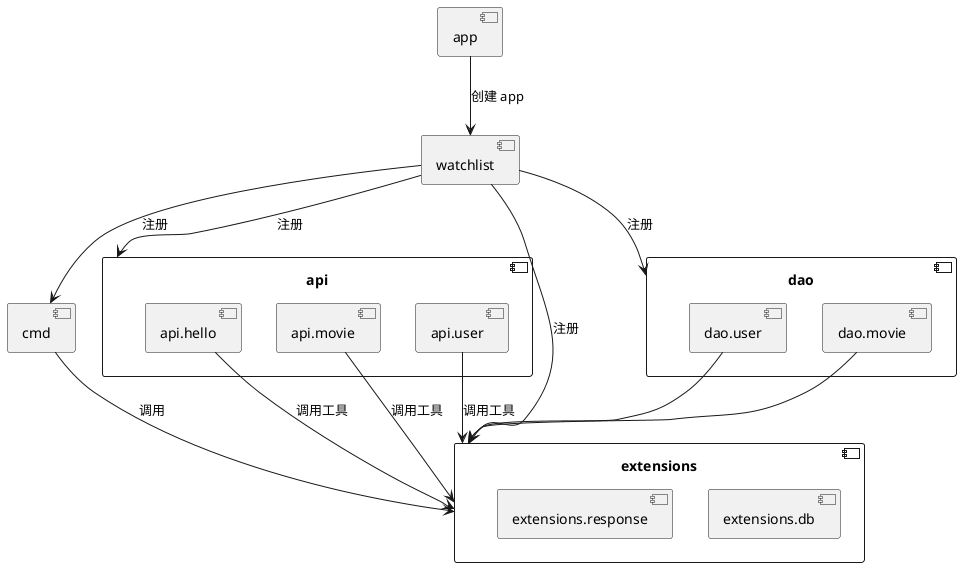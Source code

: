 @startuml

component app
component watchlist
component cmd

component api {
    component api.hello
    component api.movie
    component api.user
}

component extensions {
    component extensions.db
    component extensions.response
}

component dao {
    component dao.user
    component dao.movie
}

app --> watchlist : 创建 app


watchlist --> cmd : 注册
cmd --> extensions : 调用

watchlist --> extensions : 注册

watchlist --> api: 注册
api.hello --> extensions: 调用工具
api.user --> extensions: 调用工具
api.movie --> extensions: 调用工具

watchlist --> dao : 注册
dao.user --> extensions
dao.movie --> extensions


@enduml